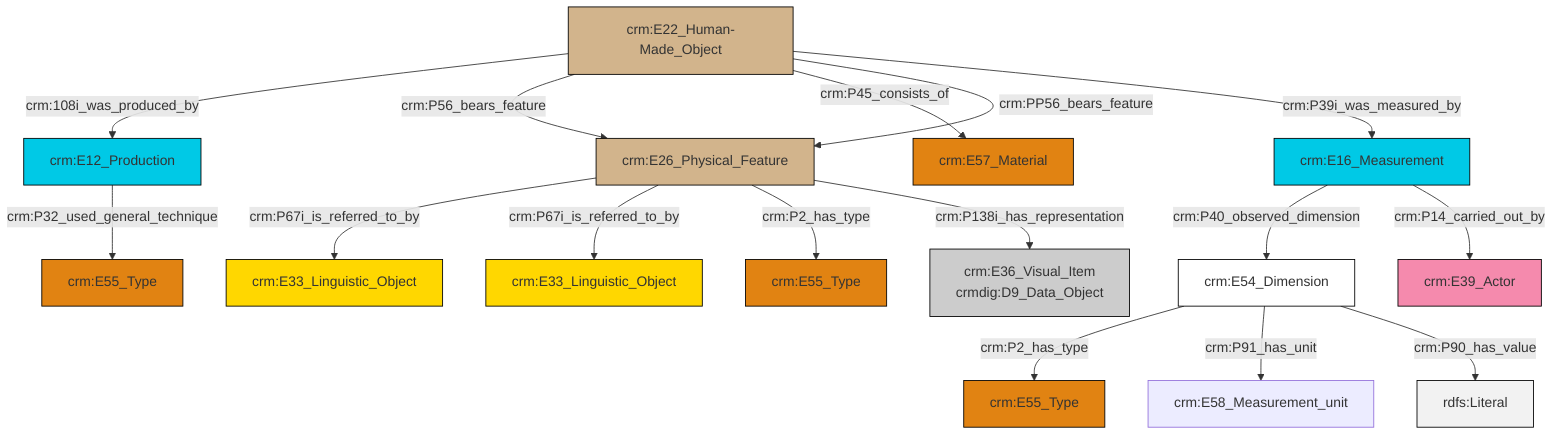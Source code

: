 graph TD
classDef Literal fill:#f2f2f2,stroke:#000000;
classDef CRM_Entity fill:#FFFFFF,stroke:#000000;
classDef Temporal_Entity fill:#00C9E6, stroke:#000000;
classDef Type fill:#E18312, stroke:#000000;
classDef Time-Span fill:#2C9C91, stroke:#000000;
classDef Appellation fill:#FFEB7F, stroke:#000000;
classDef Place fill:#008836, stroke:#000000;
classDef Persistent_Item fill:#B266B2, stroke:#000000;
classDef Conceptual_Object fill:#FFD700, stroke:#000000;
classDef Physical_Thing fill:#D2B48C, stroke:#000000;
classDef Actor fill:#f58aad, stroke:#000000;
classDef PC_Classes fill:#4ce600, stroke:#000000;
classDef Multi fill:#cccccc,stroke:#000000;

4["crm:E12_Production"]:::Temporal_Entity -->|crm:P32_used_general_technique| 5["crm:E55_Type"]:::Type
9["crm:E22_Human-Made_Object"]:::Physical_Thing -->|crm:108i_was_produced_by| 4["crm:E12_Production"]:::Temporal_Entity
9["crm:E22_Human-Made_Object"]:::Physical_Thing -->|crm:P56_bears_feature| 10["crm:E26_Physical_Feature"]:::Physical_Thing
11["crm:E54_Dimension"]:::CRM_Entity -->|crm:P2_has_type| 12["crm:E55_Type"]:::Type
9["crm:E22_Human-Made_Object"]:::Physical_Thing -->|crm:P45_consists_of| 14["crm:E57_Material"]:::Type
10["crm:E26_Physical_Feature"]:::Physical_Thing -->|crm:P67i_is_referred_to_by| 2["crm:E33_Linguistic_Object"]:::Conceptual_Object
11["crm:E54_Dimension"]:::CRM_Entity -->|crm:P91_has_unit| 18["crm:E58_Measurement_unit"]:::Default
11["crm:E54_Dimension"]:::CRM_Entity -->|crm:P90_has_value| 19[rdfs:Literal]:::Literal
9["crm:E22_Human-Made_Object"]:::Physical_Thing -->|crm:PP56_bears_feature| 10["crm:E26_Physical_Feature"]:::Physical_Thing
9["crm:E22_Human-Made_Object"]:::Physical_Thing -->|crm:P39i_was_measured_by| 16["crm:E16_Measurement"]:::Temporal_Entity
16["crm:E16_Measurement"]:::Temporal_Entity -->|crm:P40_observed_dimension| 11["crm:E54_Dimension"]:::CRM_Entity
16["crm:E16_Measurement"]:::Temporal_Entity -->|crm:P14_carried_out_by| 24["crm:E39_Actor"]:::Actor
10["crm:E26_Physical_Feature"]:::Physical_Thing -->|crm:P67i_is_referred_to_by| 7["crm:E33_Linguistic_Object"]:::Conceptual_Object
10["crm:E26_Physical_Feature"]:::Physical_Thing -->|crm:P2_has_type| 26["crm:E55_Type"]:::Type
10["crm:E26_Physical_Feature"]:::Physical_Thing -->|crm:P138i_has_representation| 0["crm:E36_Visual_Item<br>crmdig:D9_Data_Object"]:::Multi